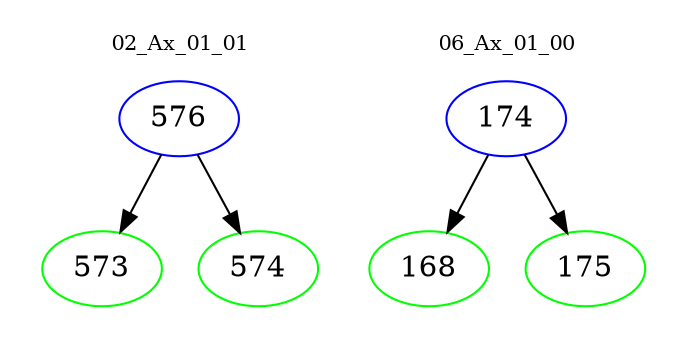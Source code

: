 digraph{
subgraph cluster_0 {
color = white
label = "02_Ax_01_01";
fontsize=10;
T0_576 [label="576", color="blue"]
T0_576 -> T0_573 [color="black"]
T0_573 [label="573", color="green"]
T0_576 -> T0_574 [color="black"]
T0_574 [label="574", color="green"]
}
subgraph cluster_1 {
color = white
label = "06_Ax_01_00";
fontsize=10;
T1_174 [label="174", color="blue"]
T1_174 -> T1_168 [color="black"]
T1_168 [label="168", color="green"]
T1_174 -> T1_175 [color="black"]
T1_175 [label="175", color="green"]
}
}
